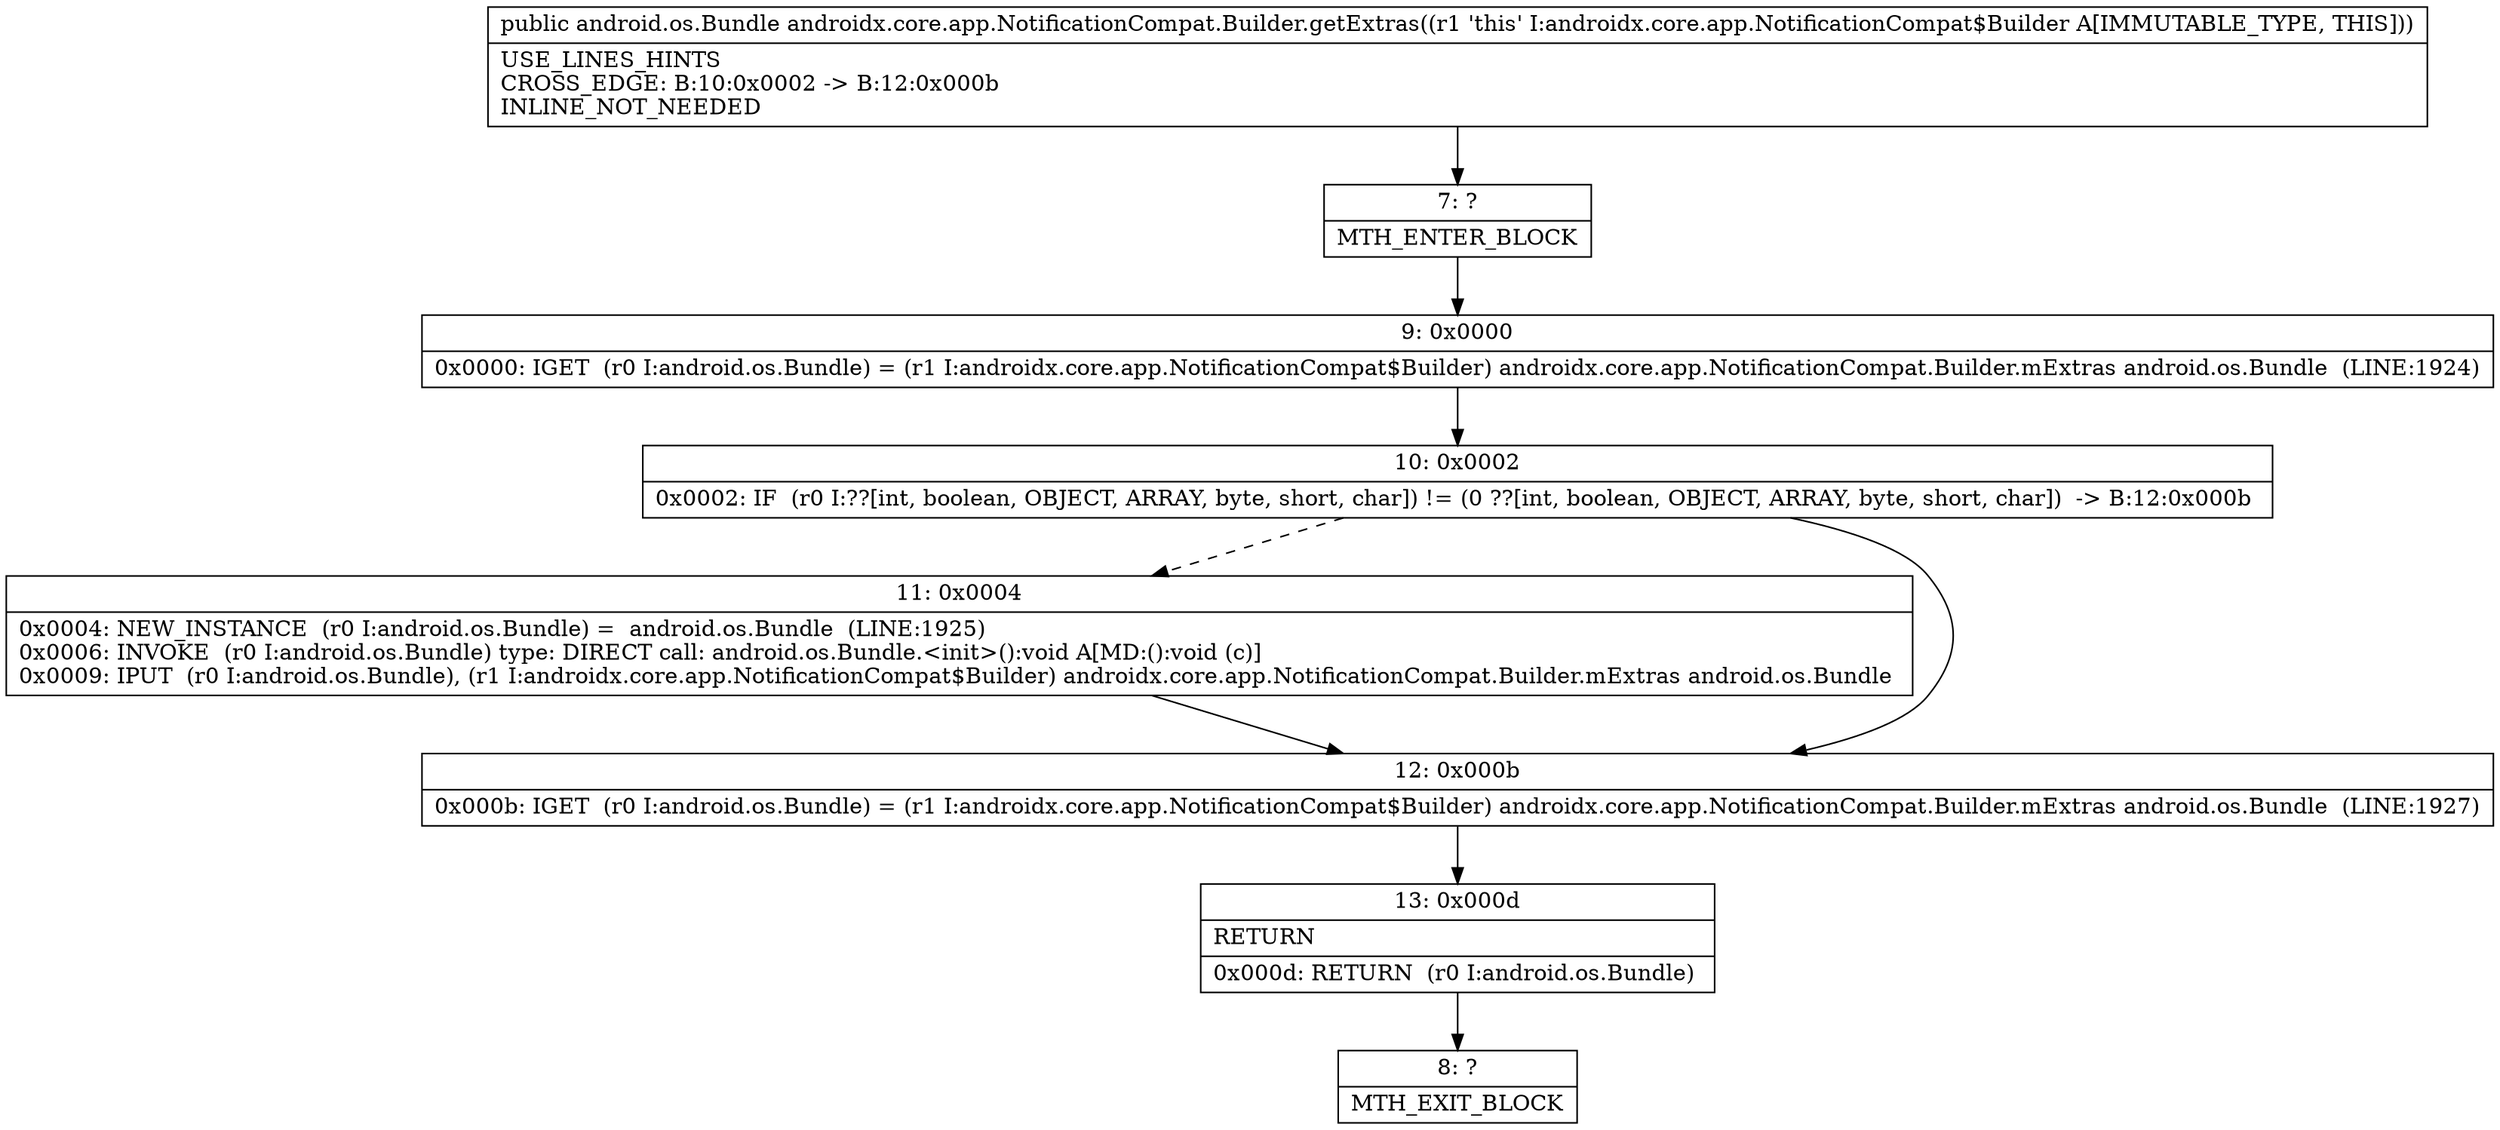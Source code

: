 digraph "CFG forandroidx.core.app.NotificationCompat.Builder.getExtras()Landroid\/os\/Bundle;" {
Node_7 [shape=record,label="{7\:\ ?|MTH_ENTER_BLOCK\l}"];
Node_9 [shape=record,label="{9\:\ 0x0000|0x0000: IGET  (r0 I:android.os.Bundle) = (r1 I:androidx.core.app.NotificationCompat$Builder) androidx.core.app.NotificationCompat.Builder.mExtras android.os.Bundle  (LINE:1924)\l}"];
Node_10 [shape=record,label="{10\:\ 0x0002|0x0002: IF  (r0 I:??[int, boolean, OBJECT, ARRAY, byte, short, char]) != (0 ??[int, boolean, OBJECT, ARRAY, byte, short, char])  \-\> B:12:0x000b \l}"];
Node_11 [shape=record,label="{11\:\ 0x0004|0x0004: NEW_INSTANCE  (r0 I:android.os.Bundle) =  android.os.Bundle  (LINE:1925)\l0x0006: INVOKE  (r0 I:android.os.Bundle) type: DIRECT call: android.os.Bundle.\<init\>():void A[MD:():void (c)]\l0x0009: IPUT  (r0 I:android.os.Bundle), (r1 I:androidx.core.app.NotificationCompat$Builder) androidx.core.app.NotificationCompat.Builder.mExtras android.os.Bundle \l}"];
Node_12 [shape=record,label="{12\:\ 0x000b|0x000b: IGET  (r0 I:android.os.Bundle) = (r1 I:androidx.core.app.NotificationCompat$Builder) androidx.core.app.NotificationCompat.Builder.mExtras android.os.Bundle  (LINE:1927)\l}"];
Node_13 [shape=record,label="{13\:\ 0x000d|RETURN\l|0x000d: RETURN  (r0 I:android.os.Bundle) \l}"];
Node_8 [shape=record,label="{8\:\ ?|MTH_EXIT_BLOCK\l}"];
MethodNode[shape=record,label="{public android.os.Bundle androidx.core.app.NotificationCompat.Builder.getExtras((r1 'this' I:androidx.core.app.NotificationCompat$Builder A[IMMUTABLE_TYPE, THIS]))  | USE_LINES_HINTS\lCROSS_EDGE: B:10:0x0002 \-\> B:12:0x000b\lINLINE_NOT_NEEDED\l}"];
MethodNode -> Node_7;Node_7 -> Node_9;
Node_9 -> Node_10;
Node_10 -> Node_11[style=dashed];
Node_10 -> Node_12;
Node_11 -> Node_12;
Node_12 -> Node_13;
Node_13 -> Node_8;
}

